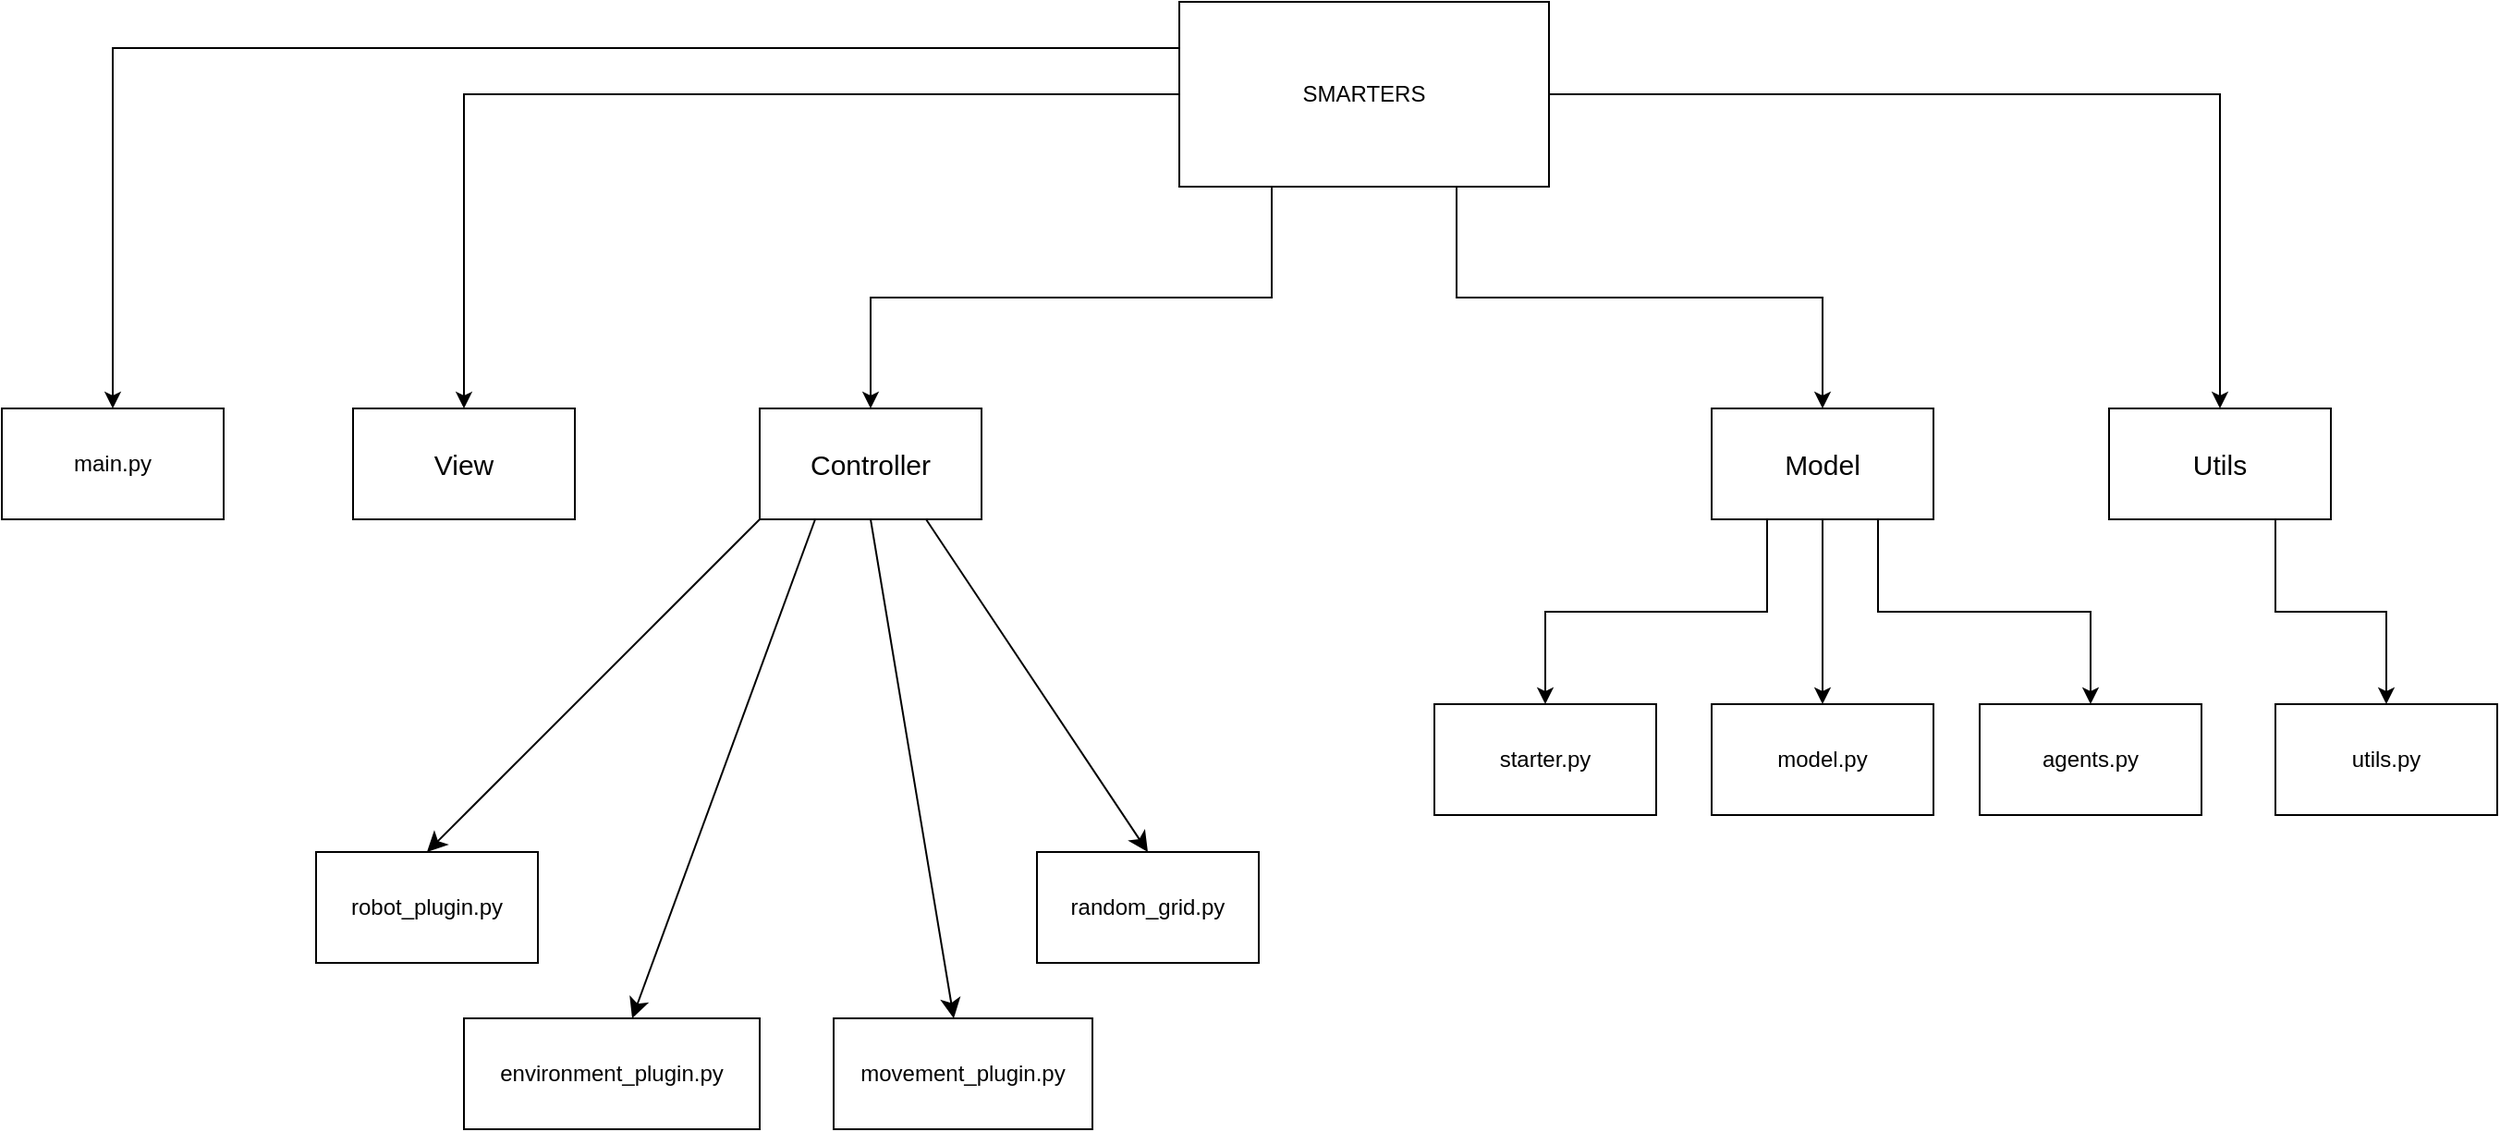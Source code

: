 <mxfile version="24.7.16" pages="2">
  <diagram name="Page-1" id="9c096ad6-e400-ecc8-3e38-643d2caac077">
    <mxGraphModel dx="287" dy="683" grid="1" gridSize="10" guides="1" tooltips="1" connect="1" arrows="1" fold="1" page="1" pageScale="1.5" pageWidth="1169" pageHeight="826" background="none" math="0" shadow="0">
      <root>
        <mxCell id="0" style=";html=1;" />
        <mxCell id="1" style=";html=1;" parent="0" />
        <mxCell id="fml_1uTsTQ9rJkjOGSwd-17" style="edgeStyle=orthogonalEdgeStyle;rounded=0;orthogonalLoop=1;jettySize=auto;html=1;exitX=1;exitY=0.5;exitDx=0;exitDy=0;entryX=0.5;entryY=0;entryDx=0;entryDy=0;" parent="1" source="fml_1uTsTQ9rJkjOGSwd-4" target="fml_1uTsTQ9rJkjOGSwd-11" edge="1">
          <mxGeometry relative="1" as="geometry" />
        </mxCell>
        <mxCell id="fml_1uTsTQ9rJkjOGSwd-18" style="edgeStyle=orthogonalEdgeStyle;rounded=0;orthogonalLoop=1;jettySize=auto;html=1;" parent="1" source="fml_1uTsTQ9rJkjOGSwd-4" target="fml_1uTsTQ9rJkjOGSwd-5" edge="1">
          <mxGeometry relative="1" as="geometry" />
        </mxCell>
        <mxCell id="fml_1uTsTQ9rJkjOGSwd-19" style="edgeStyle=orthogonalEdgeStyle;rounded=0;orthogonalLoop=1;jettySize=auto;html=1;entryX=0.5;entryY=0;entryDx=0;entryDy=0;exitX=0.25;exitY=1;exitDx=0;exitDy=0;" parent="1" source="fml_1uTsTQ9rJkjOGSwd-4" target="fml_1uTsTQ9rJkjOGSwd-9" edge="1">
          <mxGeometry relative="1" as="geometry" />
        </mxCell>
        <mxCell id="fml_1uTsTQ9rJkjOGSwd-20" style="edgeStyle=orthogonalEdgeStyle;rounded=0;orthogonalLoop=1;jettySize=auto;html=1;exitX=0.75;exitY=1;exitDx=0;exitDy=0;entryX=0.5;entryY=0;entryDx=0;entryDy=0;" parent="1" source="fml_1uTsTQ9rJkjOGSwd-4" target="fml_1uTsTQ9rJkjOGSwd-10" edge="1">
          <mxGeometry relative="1" as="geometry" />
        </mxCell>
        <mxCell id="fml_1uTsTQ9rJkjOGSwd-34" style="edgeStyle=orthogonalEdgeStyle;rounded=0;orthogonalLoop=1;jettySize=auto;html=1;exitX=0;exitY=0.25;exitDx=0;exitDy=0;entryX=0.5;entryY=0;entryDx=0;entryDy=0;" parent="1" source="fml_1uTsTQ9rJkjOGSwd-4" target="fml_1uTsTQ9rJkjOGSwd-32" edge="1">
          <mxGeometry relative="1" as="geometry" />
        </mxCell>
        <mxCell id="fml_1uTsTQ9rJkjOGSwd-4" value="SMARTERS" style="rounded=0;whiteSpace=wrap;html=1;" parent="1" vertex="1">
          <mxGeometry x="777" y="100" width="200" height="100" as="geometry" />
        </mxCell>
        <mxCell id="fml_1uTsTQ9rJkjOGSwd-5" value="&lt;font style=&quot;font-size: 15px;&quot;&gt;View&lt;/font&gt;" style="rounded=0;whiteSpace=wrap;html=1;" parent="1" vertex="1">
          <mxGeometry x="330" y="320" width="120" height="60" as="geometry" />
        </mxCell>
        <mxCell id="WCFu5IGgpydIr_E5InY5-5" style="edgeStyle=none;curved=1;rounded=0;orthogonalLoop=1;jettySize=auto;html=1;exitX=0;exitY=1;exitDx=0;exitDy=0;entryX=0.5;entryY=0;entryDx=0;entryDy=0;fontSize=12;startSize=8;endSize=8;" edge="1" parent="1" source="fml_1uTsTQ9rJkjOGSwd-9" target="fml_1uTsTQ9rJkjOGSwd-26">
          <mxGeometry relative="1" as="geometry" />
        </mxCell>
        <mxCell id="WCFu5IGgpydIr_E5InY5-6" style="edgeStyle=none;curved=1;rounded=0;orthogonalLoop=1;jettySize=auto;html=1;exitX=0.75;exitY=1;exitDx=0;exitDy=0;entryX=0.5;entryY=0;entryDx=0;entryDy=0;fontSize=12;startSize=8;endSize=8;" edge="1" parent="1" source="fml_1uTsTQ9rJkjOGSwd-9" target="WCFu5IGgpydIr_E5InY5-4">
          <mxGeometry relative="1" as="geometry" />
        </mxCell>
        <mxCell id="WCFu5IGgpydIr_E5InY5-7" style="edgeStyle=none;curved=1;rounded=0;orthogonalLoop=1;jettySize=auto;html=1;exitX=0.25;exitY=1;exitDx=0;exitDy=0;fontSize=12;startSize=8;endSize=8;" edge="1" parent="1" source="fml_1uTsTQ9rJkjOGSwd-9" target="fml_1uTsTQ9rJkjOGSwd-24">
          <mxGeometry relative="1" as="geometry" />
        </mxCell>
        <mxCell id="WCFu5IGgpydIr_E5InY5-8" style="edgeStyle=none;curved=1;rounded=0;orthogonalLoop=1;jettySize=auto;html=1;exitX=0.5;exitY=1;exitDx=0;exitDy=0;fontSize=12;startSize=8;endSize=8;" edge="1" parent="1" source="fml_1uTsTQ9rJkjOGSwd-9" target="WCFu5IGgpydIr_E5InY5-3">
          <mxGeometry relative="1" as="geometry" />
        </mxCell>
        <mxCell id="fml_1uTsTQ9rJkjOGSwd-9" value="&lt;font style=&quot;font-size: 15px;&quot;&gt;Controller&lt;/font&gt;" style="rounded=0;whiteSpace=wrap;html=1;" parent="1" vertex="1">
          <mxGeometry x="550" y="320" width="120" height="60" as="geometry" />
        </mxCell>
        <mxCell id="fml_1uTsTQ9rJkjOGSwd-39" style="edgeStyle=orthogonalEdgeStyle;rounded=0;orthogonalLoop=1;jettySize=auto;html=1;exitX=0.25;exitY=1;exitDx=0;exitDy=0;entryX=0.5;entryY=0;entryDx=0;entryDy=0;" parent="1" source="fml_1uTsTQ9rJkjOGSwd-10" target="fml_1uTsTQ9rJkjOGSwd-29" edge="1">
          <mxGeometry relative="1" as="geometry" />
        </mxCell>
        <mxCell id="fml_1uTsTQ9rJkjOGSwd-44" style="edgeStyle=orthogonalEdgeStyle;rounded=0;orthogonalLoop=1;jettySize=auto;html=1;exitX=0.75;exitY=1;exitDx=0;exitDy=0;" parent="1" source="fml_1uTsTQ9rJkjOGSwd-10" target="fml_1uTsTQ9rJkjOGSwd-42" edge="1">
          <mxGeometry relative="1" as="geometry" />
        </mxCell>
        <mxCell id="fml_1uTsTQ9rJkjOGSwd-46" style="edgeStyle=orthogonalEdgeStyle;rounded=0;orthogonalLoop=1;jettySize=auto;html=1;exitX=0.5;exitY=1;exitDx=0;exitDy=0;" parent="1" source="fml_1uTsTQ9rJkjOGSwd-10" target="fml_1uTsTQ9rJkjOGSwd-28" edge="1">
          <mxGeometry relative="1" as="geometry" />
        </mxCell>
        <mxCell id="fml_1uTsTQ9rJkjOGSwd-10" value="&lt;font style=&quot;font-size: 15px;&quot;&gt;Model&lt;/font&gt;" style="rounded=0;whiteSpace=wrap;html=1;" parent="1" vertex="1">
          <mxGeometry x="1065" y="320" width="120" height="60" as="geometry" />
        </mxCell>
        <mxCell id="fml_1uTsTQ9rJkjOGSwd-41" style="edgeStyle=orthogonalEdgeStyle;rounded=0;orthogonalLoop=1;jettySize=auto;html=1;exitX=0.75;exitY=1;exitDx=0;exitDy=0;entryX=0.5;entryY=0;entryDx=0;entryDy=0;" parent="1" source="fml_1uTsTQ9rJkjOGSwd-11" target="fml_1uTsTQ9rJkjOGSwd-30" edge="1">
          <mxGeometry relative="1" as="geometry" />
        </mxCell>
        <mxCell id="fml_1uTsTQ9rJkjOGSwd-11" value="&lt;font style=&quot;font-size: 15px;&quot;&gt;Utils&lt;/font&gt;" style="rounded=0;whiteSpace=wrap;html=1;" parent="1" vertex="1">
          <mxGeometry x="1280" y="320" width="120" height="60" as="geometry" />
        </mxCell>
        <mxCell id="fml_1uTsTQ9rJkjOGSwd-24" value="environment_plugin.py" style="rounded=0;whiteSpace=wrap;html=1;" parent="1" vertex="1">
          <mxGeometry x="390" y="650" width="160" height="60" as="geometry" />
        </mxCell>
        <mxCell id="fml_1uTsTQ9rJkjOGSwd-26" value="robot_plugin.py" style="rounded=0;whiteSpace=wrap;html=1;" parent="1" vertex="1">
          <mxGeometry x="310" y="560" width="120" height="60" as="geometry" />
        </mxCell>
        <mxCell id="fml_1uTsTQ9rJkjOGSwd-28" value="model.py" style="rounded=0;whiteSpace=wrap;html=1;" parent="1" vertex="1">
          <mxGeometry x="1065" y="480" width="120" height="60" as="geometry" />
        </mxCell>
        <mxCell id="fml_1uTsTQ9rJkjOGSwd-29" value="starter.py" style="rounded=0;whiteSpace=wrap;html=1;" parent="1" vertex="1">
          <mxGeometry x="915" y="480" width="120" height="60" as="geometry" />
        </mxCell>
        <mxCell id="fml_1uTsTQ9rJkjOGSwd-30" value="utils.py" style="rounded=0;whiteSpace=wrap;html=1;" parent="1" vertex="1">
          <mxGeometry x="1370" y="480" width="120" height="60" as="geometry" />
        </mxCell>
        <mxCell id="fml_1uTsTQ9rJkjOGSwd-32" value="main.py" style="rounded=0;whiteSpace=wrap;html=1;" parent="1" vertex="1">
          <mxGeometry x="140" y="320" width="120" height="60" as="geometry" />
        </mxCell>
        <mxCell id="fml_1uTsTQ9rJkjOGSwd-42" value="agents.py" style="rounded=0;whiteSpace=wrap;html=1;" parent="1" vertex="1">
          <mxGeometry x="1210" y="480" width="120" height="60" as="geometry" />
        </mxCell>
        <mxCell id="WCFu5IGgpydIr_E5InY5-3" value="movement_plugin.py" style="rounded=0;whiteSpace=wrap;html=1;" vertex="1" parent="1">
          <mxGeometry x="590" y="650" width="140" height="60" as="geometry" />
        </mxCell>
        <mxCell id="WCFu5IGgpydIr_E5InY5-4" value="random_grid.py" style="rounded=0;whiteSpace=wrap;html=1;" vertex="1" parent="1">
          <mxGeometry x="700" y="560" width="120" height="60" as="geometry" />
        </mxCell>
      </root>
    </mxGraphModel>
  </diagram>
  <diagram id="g5hBQPfE3MRKuSAoz0a9" name="Page-2">
    <mxGraphModel grid="1" page="1" gridSize="10" guides="1" tooltips="1" connect="1" arrows="1" fold="1" pageScale="1" pageWidth="850" pageHeight="1100" math="0" shadow="0">
      <root>
        <mxCell id="0" />
        <mxCell id="1" parent="0" />
      </root>
    </mxGraphModel>
  </diagram>
</mxfile>

